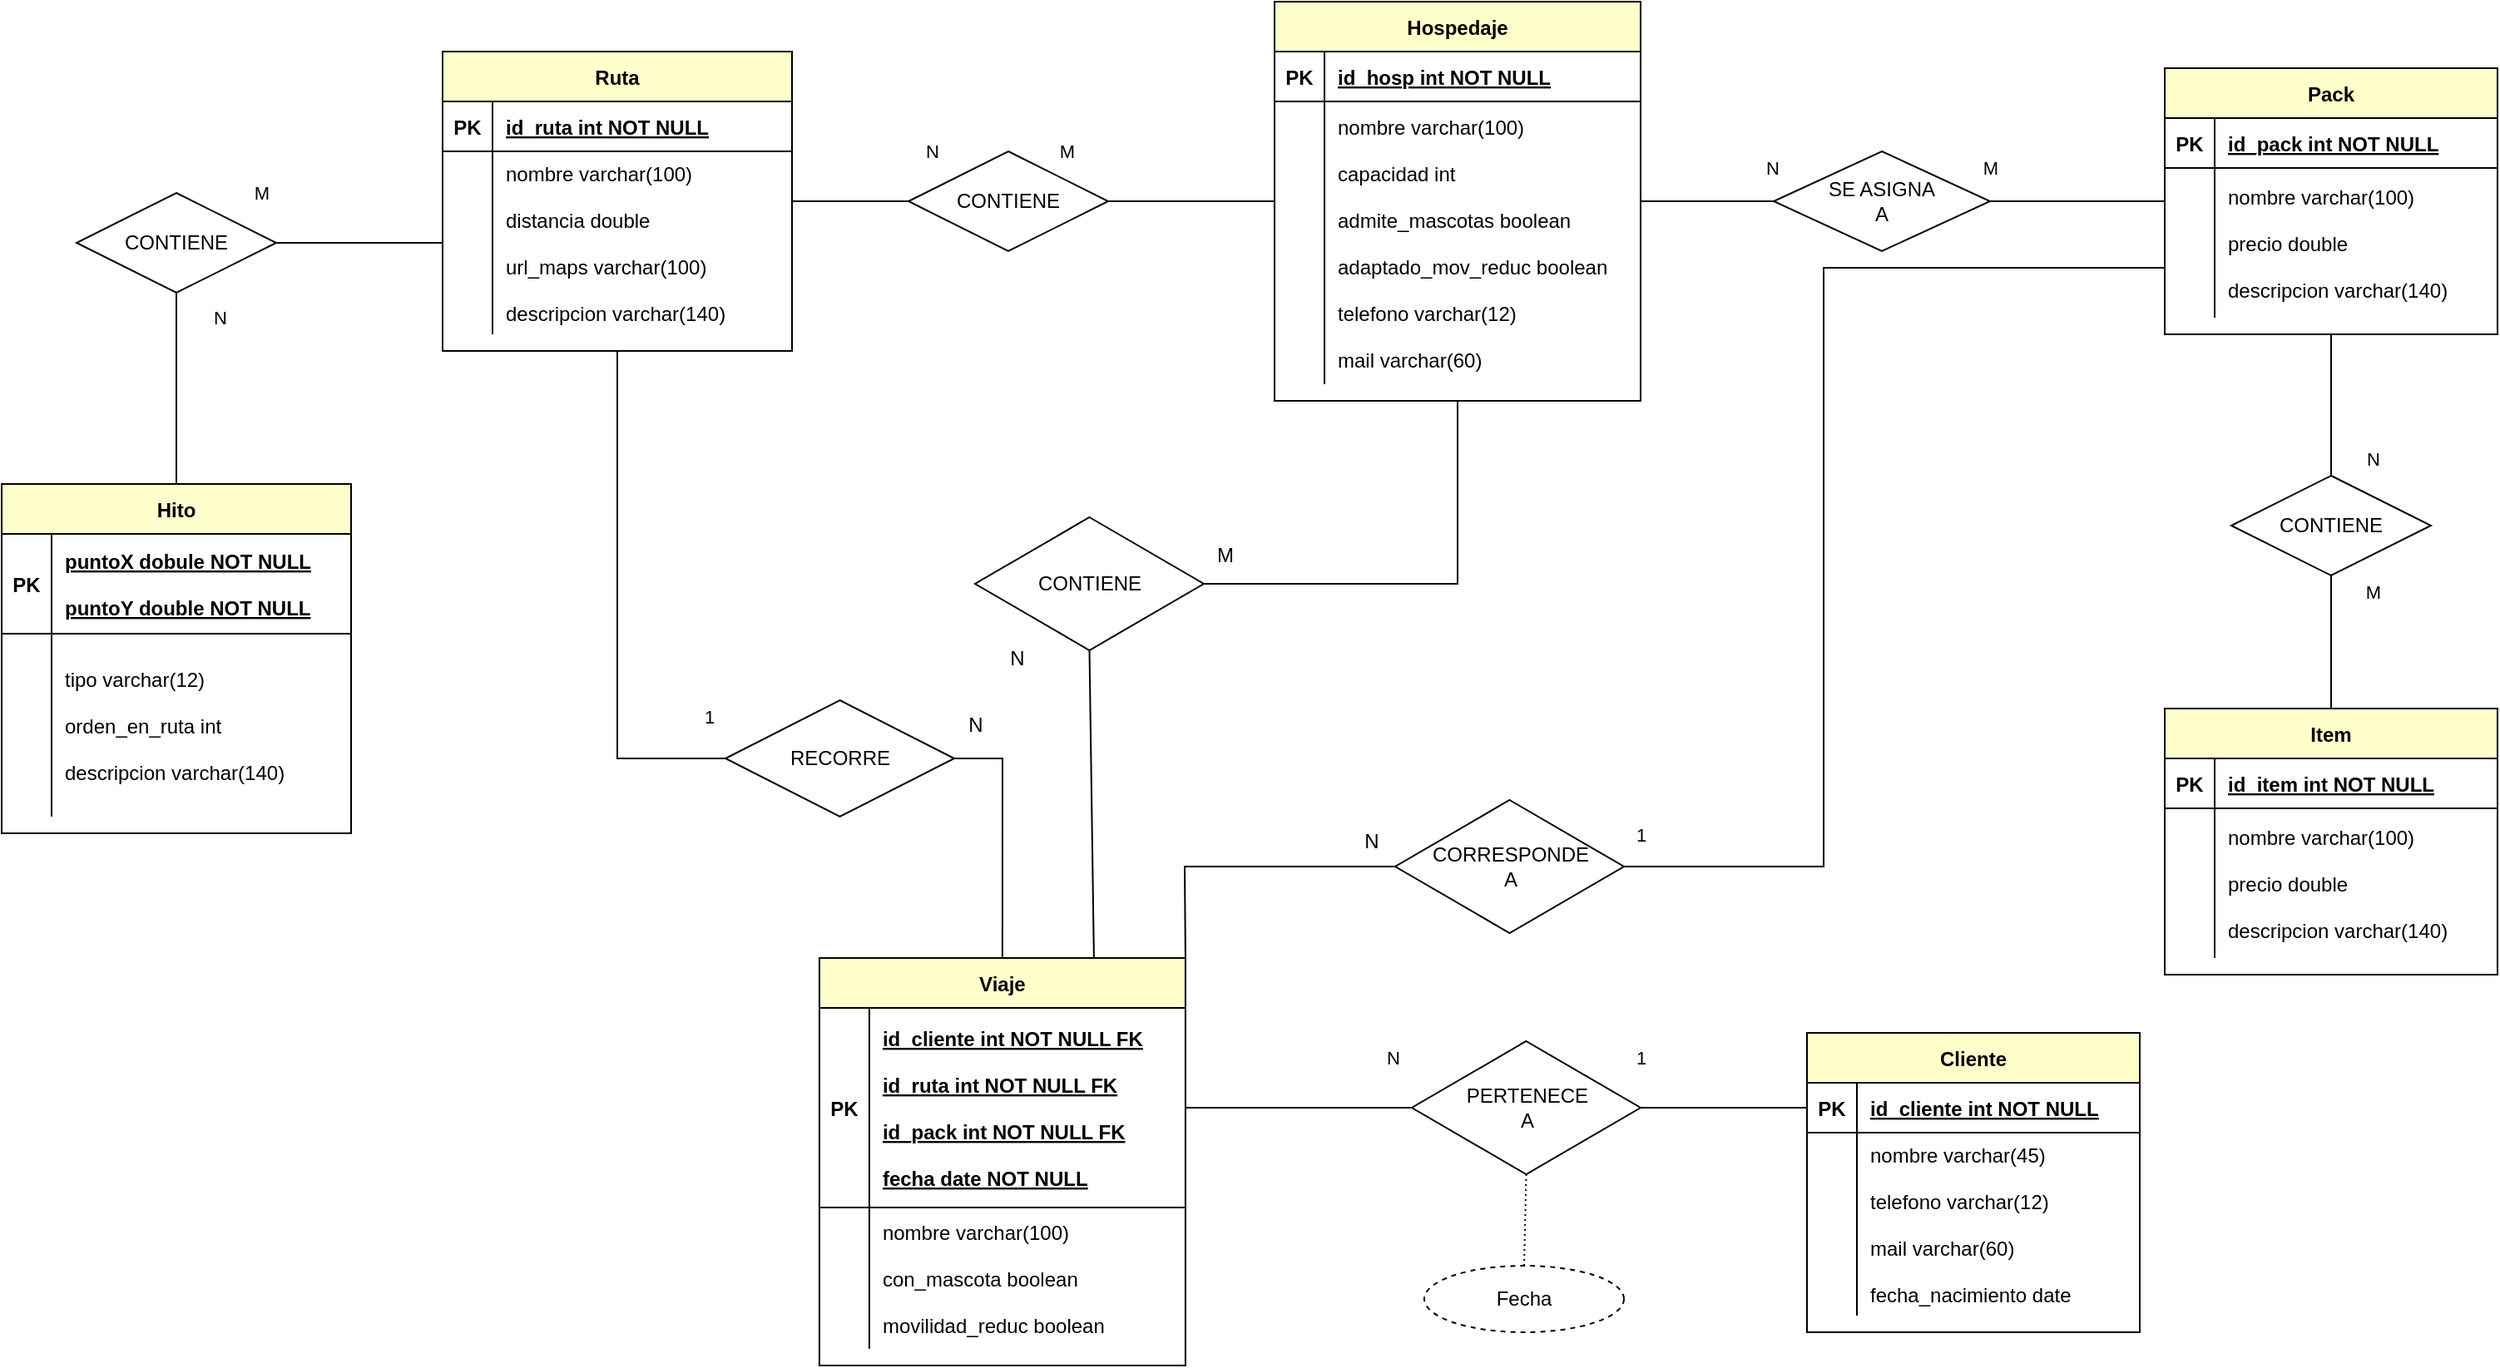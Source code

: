 <mxfile version="26.2.12">
  <diagram id="R2lEEEUBdFMjLlhIrx00" name="Page-1">
    <mxGraphModel dx="1680" dy="2014" grid="1" gridSize="10" guides="1" tooltips="1" connect="1" arrows="1" fold="1" page="1" pageScale="1" pageWidth="850" pageHeight="1100" math="0" shadow="0" extFonts="Permanent Marker^https://fonts.googleapis.com/css?family=Permanent+Marker">
      <root>
        <mxCell id="0" />
        <mxCell id="1" parent="0" />
        <mxCell id="Zo_2bjMGARa7aGYyb3JN-71" value="Cliente" style="shape=table;startSize=30;container=1;collapsible=1;childLayout=tableLayout;fixedRows=1;rowLines=0;fontStyle=1;align=center;resizeLast=1;fillColor=#FFFFCC;" parent="1" vertex="1">
          <mxGeometry x="1250" y="-440" width="200" height="180" as="geometry">
            <mxRectangle x="770" y="560" width="80" height="30" as="alternateBounds" />
          </mxGeometry>
        </mxCell>
        <mxCell id="Zo_2bjMGARa7aGYyb3JN-72" value="" style="shape=partialRectangle;collapsible=0;dropTarget=0;pointerEvents=0;fillColor=none;points=[[0,0.5],[1,0.5]];portConstraint=eastwest;top=0;left=0;right=0;bottom=1;" parent="Zo_2bjMGARa7aGYyb3JN-71" vertex="1">
          <mxGeometry y="30" width="200" height="30" as="geometry" />
        </mxCell>
        <mxCell id="Zo_2bjMGARa7aGYyb3JN-73" value="PK" style="shape=partialRectangle;overflow=hidden;connectable=0;fillColor=none;top=0;left=0;bottom=0;right=0;fontStyle=1;" parent="Zo_2bjMGARa7aGYyb3JN-72" vertex="1">
          <mxGeometry width="30" height="30" as="geometry">
            <mxRectangle width="30" height="30" as="alternateBounds" />
          </mxGeometry>
        </mxCell>
        <mxCell id="Zo_2bjMGARa7aGYyb3JN-74" value="id_cliente int NOT NULL" style="shape=partialRectangle;overflow=hidden;connectable=0;fillColor=none;top=0;left=0;bottom=0;right=0;align=left;spacingLeft=6;fontStyle=5;" parent="Zo_2bjMGARa7aGYyb3JN-72" vertex="1">
          <mxGeometry x="30" width="170" height="30" as="geometry">
            <mxRectangle width="170" height="30" as="alternateBounds" />
          </mxGeometry>
        </mxCell>
        <mxCell id="Zo_2bjMGARa7aGYyb3JN-75" value="" style="shape=partialRectangle;collapsible=0;dropTarget=0;pointerEvents=0;fillColor=none;points=[[0,0.5],[1,0.5]];portConstraint=eastwest;top=0;left=0;right=0;bottom=0;" parent="Zo_2bjMGARa7aGYyb3JN-71" vertex="1">
          <mxGeometry y="60" width="200" height="110" as="geometry" />
        </mxCell>
        <mxCell id="Zo_2bjMGARa7aGYyb3JN-76" value="" style="shape=partialRectangle;overflow=hidden;connectable=0;fillColor=none;top=0;left=0;bottom=0;right=0;" parent="Zo_2bjMGARa7aGYyb3JN-75" vertex="1">
          <mxGeometry width="30" height="110" as="geometry">
            <mxRectangle width="30" height="110" as="alternateBounds" />
          </mxGeometry>
        </mxCell>
        <mxCell id="Zo_2bjMGARa7aGYyb3JN-77" value="nombre varchar(45)&#xa;&#xa;telefono varchar(12)&#xa;&#xa;mail varchar(60)&#xa;&#xa;fecha_nacimiento date" style="shape=partialRectangle;overflow=hidden;connectable=0;fillColor=none;top=0;left=0;bottom=0;right=0;align=left;spacingLeft=6;" parent="Zo_2bjMGARa7aGYyb3JN-75" vertex="1">
          <mxGeometry x="30" width="170" height="110" as="geometry">
            <mxRectangle width="170" height="110" as="alternateBounds" />
          </mxGeometry>
        </mxCell>
        <mxCell id="Zo_2bjMGARa7aGYyb3JN-78" value="Hospedaje" style="shape=table;startSize=30;container=1;collapsible=1;childLayout=tableLayout;fixedRows=1;rowLines=0;fontStyle=1;align=center;resizeLast=1;fillColor=#FFFFCC;" parent="1" vertex="1">
          <mxGeometry x="930" y="-1060" width="220" height="240" as="geometry">
            <mxRectangle x="565" y="80" width="100" height="30" as="alternateBounds" />
          </mxGeometry>
        </mxCell>
        <mxCell id="Zo_2bjMGARa7aGYyb3JN-79" value="" style="shape=partialRectangle;collapsible=0;dropTarget=0;pointerEvents=0;fillColor=none;points=[[0,0.5],[1,0.5]];portConstraint=eastwest;top=0;left=0;right=0;bottom=1;" parent="Zo_2bjMGARa7aGYyb3JN-78" vertex="1">
          <mxGeometry y="30" width="220" height="30" as="geometry" />
        </mxCell>
        <mxCell id="Zo_2bjMGARa7aGYyb3JN-80" value="PK" style="shape=partialRectangle;overflow=hidden;connectable=0;fillColor=none;top=0;left=0;bottom=0;right=0;fontStyle=1;" parent="Zo_2bjMGARa7aGYyb3JN-79" vertex="1">
          <mxGeometry width="30" height="30" as="geometry">
            <mxRectangle width="30" height="30" as="alternateBounds" />
          </mxGeometry>
        </mxCell>
        <mxCell id="Zo_2bjMGARa7aGYyb3JN-81" value="id_hosp int NOT NULL" style="shape=partialRectangle;overflow=hidden;connectable=0;fillColor=none;top=0;left=0;bottom=0;right=0;align=left;spacingLeft=6;fontStyle=5;" parent="Zo_2bjMGARa7aGYyb3JN-79" vertex="1">
          <mxGeometry x="30" width="190" height="30" as="geometry">
            <mxRectangle width="190" height="30" as="alternateBounds" />
          </mxGeometry>
        </mxCell>
        <mxCell id="Zo_2bjMGARa7aGYyb3JN-82" value="" style="shape=partialRectangle;collapsible=0;dropTarget=0;pointerEvents=0;fillColor=none;points=[[0,0.5],[1,0.5]];portConstraint=eastwest;top=0;left=0;right=0;bottom=0;" parent="Zo_2bjMGARa7aGYyb3JN-78" vertex="1">
          <mxGeometry y="60" width="220" height="170" as="geometry" />
        </mxCell>
        <mxCell id="Zo_2bjMGARa7aGYyb3JN-83" value="" style="shape=partialRectangle;overflow=hidden;connectable=0;fillColor=none;top=0;left=0;bottom=0;right=0;" parent="Zo_2bjMGARa7aGYyb3JN-82" vertex="1">
          <mxGeometry width="30" height="170" as="geometry">
            <mxRectangle width="30" height="170" as="alternateBounds" />
          </mxGeometry>
        </mxCell>
        <mxCell id="Zo_2bjMGARa7aGYyb3JN-84" value="nombre varchar(100)&#xa;&#xa;capacidad int&#xa;&#xa;admite_mascotas boolean&#xa;&#xa;adaptado_mov_reduc boolean&#xa;&#xa;telefono varchar(12)&#xa;&#xa;mail varchar(60)" style="shape=partialRectangle;overflow=hidden;connectable=0;fillColor=none;top=0;left=0;bottom=0;right=0;align=left;spacingLeft=6;" parent="Zo_2bjMGARa7aGYyb3JN-82" vertex="1">
          <mxGeometry x="30" width="190" height="170" as="geometry">
            <mxRectangle width="190" height="170" as="alternateBounds" />
          </mxGeometry>
        </mxCell>
        <mxCell id="Zo_2bjMGARa7aGYyb3JN-85" value="Ruta" style="shape=table;startSize=30;container=1;collapsible=1;childLayout=tableLayout;fixedRows=1;rowLines=0;fontStyle=1;align=center;resizeLast=1;fillColor=#FFFFCC;" parent="1" vertex="1">
          <mxGeometry x="430" y="-1030" width="210" height="180" as="geometry">
            <mxRectangle x="80" y="80" width="70" height="30" as="alternateBounds" />
          </mxGeometry>
        </mxCell>
        <mxCell id="Zo_2bjMGARa7aGYyb3JN-86" value="" style="shape=partialRectangle;collapsible=0;dropTarget=0;pointerEvents=0;fillColor=none;points=[[0,0.5],[1,0.5]];portConstraint=eastwest;top=0;left=0;right=0;bottom=1;" parent="Zo_2bjMGARa7aGYyb3JN-85" vertex="1">
          <mxGeometry y="30" width="210" height="30" as="geometry" />
        </mxCell>
        <mxCell id="Zo_2bjMGARa7aGYyb3JN-87" value="PK" style="shape=partialRectangle;overflow=hidden;connectable=0;fillColor=none;top=0;left=0;bottom=0;right=0;fontStyle=1;" parent="Zo_2bjMGARa7aGYyb3JN-86" vertex="1">
          <mxGeometry width="30" height="30" as="geometry">
            <mxRectangle width="30" height="30" as="alternateBounds" />
          </mxGeometry>
        </mxCell>
        <mxCell id="Zo_2bjMGARa7aGYyb3JN-88" value="id_ruta int NOT NULL" style="shape=partialRectangle;overflow=hidden;connectable=0;fillColor=none;top=0;left=0;bottom=0;right=0;align=left;spacingLeft=6;fontStyle=5;" parent="Zo_2bjMGARa7aGYyb3JN-86" vertex="1">
          <mxGeometry x="30" width="180" height="30" as="geometry">
            <mxRectangle width="180" height="30" as="alternateBounds" />
          </mxGeometry>
        </mxCell>
        <mxCell id="Zo_2bjMGARa7aGYyb3JN-89" value="" style="shape=partialRectangle;collapsible=0;dropTarget=0;pointerEvents=0;fillColor=none;points=[[0,0.5],[1,0.5]];portConstraint=eastwest;top=0;left=0;right=0;bottom=0;" parent="Zo_2bjMGARa7aGYyb3JN-85" vertex="1">
          <mxGeometry y="60" width="210" height="110" as="geometry" />
        </mxCell>
        <mxCell id="Zo_2bjMGARa7aGYyb3JN-90" value="" style="shape=partialRectangle;overflow=hidden;connectable=0;fillColor=none;top=0;left=0;bottom=0;right=0;" parent="Zo_2bjMGARa7aGYyb3JN-89" vertex="1">
          <mxGeometry width="30" height="110" as="geometry">
            <mxRectangle width="30" height="110" as="alternateBounds" />
          </mxGeometry>
        </mxCell>
        <mxCell id="Zo_2bjMGARa7aGYyb3JN-91" value="nombre varchar(100)&#xa;&#xa;distancia double&#xa;&#xa;url_maps varchar(100)&#xa;&#xa;descripcion varchar(140)" style="shape=partialRectangle;overflow=hidden;connectable=0;fillColor=none;top=0;left=0;bottom=0;right=0;align=left;spacingLeft=6;" parent="Zo_2bjMGARa7aGYyb3JN-89" vertex="1">
          <mxGeometry x="30" width="180" height="110" as="geometry">
            <mxRectangle width="180" height="110" as="alternateBounds" />
          </mxGeometry>
        </mxCell>
        <mxCell id="Zo_2bjMGARa7aGYyb3JN-92" value="Item" style="shape=table;startSize=30;container=1;collapsible=1;childLayout=tableLayout;fixedRows=1;rowLines=0;fontStyle=1;align=center;resizeLast=1;fillColor=#FFFFCC;" parent="1" vertex="1">
          <mxGeometry x="1465" y="-635" width="200" height="160" as="geometry">
            <mxRectangle x="1115" y="400" width="60" height="30" as="alternateBounds" />
          </mxGeometry>
        </mxCell>
        <mxCell id="Zo_2bjMGARa7aGYyb3JN-93" value="" style="shape=partialRectangle;collapsible=0;dropTarget=0;pointerEvents=0;fillColor=none;points=[[0,0.5],[1,0.5]];portConstraint=eastwest;top=0;left=0;right=0;bottom=1;" parent="Zo_2bjMGARa7aGYyb3JN-92" vertex="1">
          <mxGeometry y="30" width="200" height="30" as="geometry" />
        </mxCell>
        <mxCell id="Zo_2bjMGARa7aGYyb3JN-94" value="PK" style="shape=partialRectangle;overflow=hidden;connectable=0;fillColor=none;top=0;left=0;bottom=0;right=0;fontStyle=1;" parent="Zo_2bjMGARa7aGYyb3JN-93" vertex="1">
          <mxGeometry width="30" height="30" as="geometry">
            <mxRectangle width="30" height="30" as="alternateBounds" />
          </mxGeometry>
        </mxCell>
        <mxCell id="Zo_2bjMGARa7aGYyb3JN-95" value="id_item int NOT NULL" style="shape=partialRectangle;overflow=hidden;connectable=0;fillColor=none;top=0;left=0;bottom=0;right=0;align=left;spacingLeft=6;fontStyle=5;" parent="Zo_2bjMGARa7aGYyb3JN-93" vertex="1">
          <mxGeometry x="30" width="170" height="30" as="geometry">
            <mxRectangle width="170" height="30" as="alternateBounds" />
          </mxGeometry>
        </mxCell>
        <mxCell id="Zo_2bjMGARa7aGYyb3JN-96" value="" style="shape=partialRectangle;collapsible=0;dropTarget=0;pointerEvents=0;fillColor=none;points=[[0,0.5],[1,0.5]];portConstraint=eastwest;top=0;left=0;right=0;bottom=0;" parent="Zo_2bjMGARa7aGYyb3JN-92" vertex="1">
          <mxGeometry y="60" width="200" height="90" as="geometry" />
        </mxCell>
        <mxCell id="Zo_2bjMGARa7aGYyb3JN-97" value="" style="shape=partialRectangle;overflow=hidden;connectable=0;fillColor=none;top=0;left=0;bottom=0;right=0;" parent="Zo_2bjMGARa7aGYyb3JN-96" vertex="1">
          <mxGeometry width="30" height="90" as="geometry">
            <mxRectangle width="30" height="90" as="alternateBounds" />
          </mxGeometry>
        </mxCell>
        <mxCell id="Zo_2bjMGARa7aGYyb3JN-98" value="nombre varchar(100)&#xa;&#xa;precio double&#xa;&#xa;descripcion varchar(140)" style="shape=partialRectangle;overflow=hidden;connectable=0;fillColor=none;top=0;left=0;bottom=0;right=0;align=left;spacingLeft=6;" parent="Zo_2bjMGARa7aGYyb3JN-96" vertex="1">
          <mxGeometry x="30" width="170" height="90" as="geometry">
            <mxRectangle width="170" height="90" as="alternateBounds" />
          </mxGeometry>
        </mxCell>
        <mxCell id="Zo_2bjMGARa7aGYyb3JN-99" value="Pack" style="shape=table;startSize=30;container=1;collapsible=1;childLayout=tableLayout;fixedRows=1;rowLines=0;fontStyle=1;align=center;resizeLast=1;fillColor=#FFFFCC;" parent="1" vertex="1">
          <mxGeometry x="1465" y="-1020" width="200" height="160" as="geometry">
            <mxRectangle x="1040" y="80" width="70" height="30" as="alternateBounds" />
          </mxGeometry>
        </mxCell>
        <mxCell id="Zo_2bjMGARa7aGYyb3JN-100" value="" style="shape=partialRectangle;collapsible=0;dropTarget=0;pointerEvents=0;fillColor=none;points=[[0,0.5],[1,0.5]];portConstraint=eastwest;top=0;left=0;right=0;bottom=1;" parent="Zo_2bjMGARa7aGYyb3JN-99" vertex="1">
          <mxGeometry y="30" width="200" height="30" as="geometry" />
        </mxCell>
        <mxCell id="Zo_2bjMGARa7aGYyb3JN-101" value="PK" style="shape=partialRectangle;overflow=hidden;connectable=0;fillColor=none;top=0;left=0;bottom=0;right=0;fontStyle=1;" parent="Zo_2bjMGARa7aGYyb3JN-100" vertex="1">
          <mxGeometry width="30" height="30" as="geometry">
            <mxRectangle width="30" height="30" as="alternateBounds" />
          </mxGeometry>
        </mxCell>
        <mxCell id="Zo_2bjMGARa7aGYyb3JN-102" value="id_pack int NOT NULL" style="shape=partialRectangle;overflow=hidden;connectable=0;fillColor=none;top=0;left=0;bottom=0;right=0;align=left;spacingLeft=6;fontStyle=5;" parent="Zo_2bjMGARa7aGYyb3JN-100" vertex="1">
          <mxGeometry x="30" width="170" height="30" as="geometry">
            <mxRectangle width="170" height="30" as="alternateBounds" />
          </mxGeometry>
        </mxCell>
        <mxCell id="Zo_2bjMGARa7aGYyb3JN-103" value="" style="shape=partialRectangle;collapsible=0;dropTarget=0;pointerEvents=0;fillColor=none;points=[[0,0.5],[1,0.5]];portConstraint=eastwest;top=0;left=0;right=0;bottom=0;" parent="Zo_2bjMGARa7aGYyb3JN-99" vertex="1">
          <mxGeometry y="60" width="200" height="90" as="geometry" />
        </mxCell>
        <mxCell id="Zo_2bjMGARa7aGYyb3JN-104" value="" style="shape=partialRectangle;overflow=hidden;connectable=0;fillColor=none;top=0;left=0;bottom=0;right=0;" parent="Zo_2bjMGARa7aGYyb3JN-103" vertex="1">
          <mxGeometry width="30" height="90" as="geometry">
            <mxRectangle width="30" height="90" as="alternateBounds" />
          </mxGeometry>
        </mxCell>
        <mxCell id="Zo_2bjMGARa7aGYyb3JN-105" value="nombre varchar(100)&#xa;&#xa;precio double&#xa;&#xa;descripcion varchar(140)" style="shape=partialRectangle;overflow=hidden;connectable=0;fillColor=none;top=0;left=0;bottom=0;right=0;align=left;spacingLeft=6;" parent="Zo_2bjMGARa7aGYyb3JN-103" vertex="1">
          <mxGeometry x="30" width="170" height="90" as="geometry">
            <mxRectangle width="170" height="90" as="alternateBounds" />
          </mxGeometry>
        </mxCell>
        <mxCell id="Zo_2bjMGARa7aGYyb3JN-106" value="Viaje" style="shape=table;startSize=30;container=1;collapsible=1;childLayout=tableLayout;fixedRows=1;rowLines=0;fontStyle=1;align=center;resizeLast=1;fillColor=#FFFFCC;" parent="1" vertex="1">
          <mxGeometry x="656.46" y="-485" width="220" height="245" as="geometry">
            <mxRectangle x="301.46" y="560" width="90" height="30" as="alternateBounds" />
          </mxGeometry>
        </mxCell>
        <mxCell id="Zo_2bjMGARa7aGYyb3JN-107" value="" style="shape=partialRectangle;collapsible=0;dropTarget=0;pointerEvents=0;fillColor=none;points=[[0,0.5],[1,0.5]];portConstraint=eastwest;top=0;left=0;right=0;bottom=1;" parent="Zo_2bjMGARa7aGYyb3JN-106" vertex="1">
          <mxGeometry y="30" width="220" height="120" as="geometry" />
        </mxCell>
        <mxCell id="Zo_2bjMGARa7aGYyb3JN-108" value="PK" style="shape=partialRectangle;overflow=hidden;connectable=0;fillColor=none;top=0;left=0;bottom=0;right=0;fontStyle=1;align=center;" parent="Zo_2bjMGARa7aGYyb3JN-107" vertex="1">
          <mxGeometry width="30" height="120" as="geometry">
            <mxRectangle width="30" height="120" as="alternateBounds" />
          </mxGeometry>
        </mxCell>
        <mxCell id="Zo_2bjMGARa7aGYyb3JN-109" value="id_cliente int NOT NULL FK&#xa;&#xa;id_ruta int NOT NULL FK&#xa;&#xa;id_pack int NOT NULL FK&#xa;&#xa;fecha date NOT NULL" style="shape=partialRectangle;overflow=hidden;connectable=0;fillColor=none;top=0;left=0;bottom=0;right=0;align=left;spacingLeft=6;fontStyle=5;" parent="Zo_2bjMGARa7aGYyb3JN-107" vertex="1">
          <mxGeometry x="30" width="190" height="120" as="geometry">
            <mxRectangle width="190" height="120" as="alternateBounds" />
          </mxGeometry>
        </mxCell>
        <mxCell id="Zo_2bjMGARa7aGYyb3JN-110" value="" style="shape=partialRectangle;collapsible=0;dropTarget=0;pointerEvents=0;fillColor=none;points=[[0,0.5],[1,0.5]];portConstraint=eastwest;top=0;left=0;right=0;bottom=0;" parent="Zo_2bjMGARa7aGYyb3JN-106" vertex="1">
          <mxGeometry y="150" width="220" height="85" as="geometry" />
        </mxCell>
        <mxCell id="Zo_2bjMGARa7aGYyb3JN-111" value="" style="shape=partialRectangle;overflow=hidden;connectable=0;fillColor=none;top=0;left=0;bottom=0;right=0;" parent="Zo_2bjMGARa7aGYyb3JN-110" vertex="1">
          <mxGeometry width="30" height="85" as="geometry">
            <mxRectangle width="30" height="85" as="alternateBounds" />
          </mxGeometry>
        </mxCell>
        <mxCell id="Zo_2bjMGARa7aGYyb3JN-112" value="nombre varchar(100)&#xa;&#xa;con_mascota boolean&#xa;&#xa;movilidad_reduc boolean" style="shape=partialRectangle;overflow=hidden;connectable=0;fillColor=none;top=0;left=0;bottom=0;right=0;align=left;spacingLeft=6;" parent="Zo_2bjMGARa7aGYyb3JN-110" vertex="1">
          <mxGeometry x="30" width="190" height="85" as="geometry">
            <mxRectangle width="190" height="85" as="alternateBounds" />
          </mxGeometry>
        </mxCell>
        <mxCell id="Zo_2bjMGARa7aGYyb3JN-113" value="" style="endArrow=none;html=1;rounded=0;exitX=1;exitY=0.5;exitDx=0;exitDy=0;entryX=0;entryY=0.5;entryDx=0;entryDy=0;" parent="1" source="Zo_2bjMGARa7aGYyb3JN-85" target="Zo_2bjMGARa7aGYyb3JN-114" edge="1">
          <mxGeometry relative="1" as="geometry">
            <mxPoint x="590" y="-855" as="sourcePoint" />
            <mxPoint x="690" y="-940" as="targetPoint" />
          </mxGeometry>
        </mxCell>
        <mxCell id="Zo_2bjMGARa7aGYyb3JN-117" value="N" style="edgeLabel;html=1;align=center;verticalAlign=middle;resizable=0;points=[];" parent="Zo_2bjMGARa7aGYyb3JN-113" vertex="1" connectable="0">
          <mxGeometry x="0.605" y="2" relative="1" as="geometry">
            <mxPoint x="28" y="-28" as="offset" />
          </mxGeometry>
        </mxCell>
        <mxCell id="Zo_2bjMGARa7aGYyb3JN-114" value="CONTIENE" style="shape=rhombus;perimeter=rhombusPerimeter;whiteSpace=wrap;html=1;align=center;" parent="1" vertex="1">
          <mxGeometry x="710" y="-970" width="120" height="60" as="geometry" />
        </mxCell>
        <mxCell id="Zo_2bjMGARa7aGYyb3JN-115" value="" style="endArrow=none;html=1;rounded=0;exitX=1;exitY=0.5;exitDx=0;exitDy=0;entryX=0;entryY=0.5;entryDx=0;entryDy=0;" parent="1" source="Zo_2bjMGARa7aGYyb3JN-114" target="Zo_2bjMGARa7aGYyb3JN-78" edge="1">
          <mxGeometry relative="1" as="geometry">
            <mxPoint x="850" y="-926.18" as="sourcePoint" />
            <mxPoint x="990" y="-926.18" as="targetPoint" />
          </mxGeometry>
        </mxCell>
        <mxCell id="Zo_2bjMGARa7aGYyb3JN-116" value="M" style="edgeLabel;html=1;align=center;verticalAlign=middle;resizable=0;points=[];" parent="Zo_2bjMGARa7aGYyb3JN-115" vertex="1" connectable="0">
          <mxGeometry x="0.146" y="-2" relative="1" as="geometry">
            <mxPoint x="-83" y="-32" as="offset" />
          </mxGeometry>
        </mxCell>
        <mxCell id="Zo_2bjMGARa7aGYyb3JN-118" value="" style="endArrow=none;html=1;rounded=0;exitX=0.5;exitY=1;exitDx=0;exitDy=0;entryX=0;entryY=0.5;entryDx=0;entryDy=0;" parent="1" source="Zo_2bjMGARa7aGYyb3JN-85" target="g8OAMt3bfgKKUMFk9TZa-1" edge="1">
          <mxGeometry relative="1" as="geometry">
            <mxPoint x="562.5" y="-755" as="sourcePoint" />
            <mxPoint x="697.71" y="-605" as="targetPoint" />
            <Array as="points">
              <mxPoint x="535" y="-605" />
            </Array>
          </mxGeometry>
        </mxCell>
        <mxCell id="Zo_2bjMGARa7aGYyb3JN-119" value="1" style="edgeLabel;html=1;align=center;verticalAlign=middle;resizable=0;points=[];" parent="Zo_2bjMGARa7aGYyb3JN-118" vertex="1" connectable="0">
          <mxGeometry x="0.605" y="2" relative="1" as="geometry">
            <mxPoint x="51" y="-23" as="offset" />
          </mxGeometry>
        </mxCell>
        <mxCell id="Zo_2bjMGARa7aGYyb3JN-121" value="" style="endArrow=none;html=1;rounded=0;entryX=0.5;entryY=1;entryDx=0;entryDy=0;exitX=1;exitY=0.5;exitDx=0;exitDy=0;" parent="1" source="g8OAMt3bfgKKUMFk9TZa-5" target="Zo_2bjMGARa7aGYyb3JN-78" edge="1">
          <mxGeometry relative="1" as="geometry">
            <mxPoint x="920" y="-610" as="sourcePoint" />
            <mxPoint x="977.5" y="-755" as="targetPoint" />
            <Array as="points">
              <mxPoint x="1040" y="-710" />
            </Array>
          </mxGeometry>
        </mxCell>
        <mxCell id="Zo_2bjMGARa7aGYyb3JN-122" value="M" style="edgeLabel;html=1;align=center;verticalAlign=middle;resizable=0;points=[];" parent="Zo_2bjMGARa7aGYyb3JN-121" vertex="1" connectable="0">
          <mxGeometry x="0.146" y="-2" relative="1" as="geometry">
            <mxPoint x="-212" y="5" as="offset" />
          </mxGeometry>
        </mxCell>
        <mxCell id="Zo_2bjMGARa7aGYyb3JN-125" value="" style="endArrow=none;html=1;rounded=0;exitX=1;exitY=0.5;exitDx=0;exitDy=0;entryX=0;entryY=0.5;entryDx=0;entryDy=0;" parent="1" source="Zo_2bjMGARa7aGYyb3JN-78" target="Zo_2bjMGARa7aGYyb3JN-127" edge="1">
          <mxGeometry relative="1" as="geometry">
            <mxPoint x="1100" y="-940" as="sourcePoint" />
            <mxPoint x="1220" y="-940" as="targetPoint" />
          </mxGeometry>
        </mxCell>
        <mxCell id="Zo_2bjMGARa7aGYyb3JN-126" value="N" style="edgeLabel;html=1;align=center;verticalAlign=middle;resizable=0;points=[];" parent="Zo_2bjMGARa7aGYyb3JN-125" vertex="1" connectable="0">
          <mxGeometry x="0.605" y="2" relative="1" as="geometry">
            <mxPoint x="15" y="-18" as="offset" />
          </mxGeometry>
        </mxCell>
        <mxCell id="Zo_2bjMGARa7aGYyb3JN-127" value="SE ASIGNA&lt;div&gt;A&lt;/div&gt;" style="shape=rhombus;perimeter=rhombusPerimeter;whiteSpace=wrap;html=1;align=center;" parent="1" vertex="1">
          <mxGeometry x="1230" y="-970" width="130" height="60" as="geometry" />
        </mxCell>
        <mxCell id="Zo_2bjMGARa7aGYyb3JN-128" value="" style="endArrow=none;html=1;rounded=0;exitX=1;exitY=0.5;exitDx=0;exitDy=0;entryX=0;entryY=0.5;entryDx=0;entryDy=0;" parent="1" source="Zo_2bjMGARa7aGYyb3JN-127" target="Zo_2bjMGARa7aGYyb3JN-99" edge="1">
          <mxGeometry relative="1" as="geometry">
            <mxPoint x="1380" y="-926.18" as="sourcePoint" />
            <mxPoint x="1515" y="-940" as="targetPoint" />
          </mxGeometry>
        </mxCell>
        <mxCell id="Zo_2bjMGARa7aGYyb3JN-129" value="M" style="edgeLabel;html=1;align=center;verticalAlign=middle;resizable=0;points=[];" parent="Zo_2bjMGARa7aGYyb3JN-128" vertex="1" connectable="0">
          <mxGeometry x="0.146" y="-2" relative="1" as="geometry">
            <mxPoint x="-60" y="-22" as="offset" />
          </mxGeometry>
        </mxCell>
        <mxCell id="Zo_2bjMGARa7aGYyb3JN-130" value="CONTIENE" style="shape=rhombus;perimeter=rhombusPerimeter;whiteSpace=wrap;html=1;align=center;" parent="1" vertex="1">
          <mxGeometry x="1505" y="-775" width="120" height="60" as="geometry" />
        </mxCell>
        <mxCell id="Zo_2bjMGARa7aGYyb3JN-133" value="" style="endArrow=none;html=1;rounded=0;exitX=0.5;exitY=0;exitDx=0;exitDy=0;entryX=0.5;entryY=1;entryDx=0;entryDy=0;" parent="1" source="Zo_2bjMGARa7aGYyb3JN-130" target="Zo_2bjMGARa7aGYyb3JN-99" edge="1">
          <mxGeometry relative="1" as="geometry">
            <mxPoint x="1125" y="-855.59" as="sourcePoint" />
            <mxPoint x="1270" y="-855.59" as="targetPoint" />
          </mxGeometry>
        </mxCell>
        <mxCell id="Zo_2bjMGARa7aGYyb3JN-134" value="N" style="edgeLabel;html=1;align=center;verticalAlign=middle;resizable=0;points=[];" parent="Zo_2bjMGARa7aGYyb3JN-133" vertex="1" connectable="0">
          <mxGeometry x="0.605" y="2" relative="1" as="geometry">
            <mxPoint x="27" y="58" as="offset" />
          </mxGeometry>
        </mxCell>
        <mxCell id="Zo_2bjMGARa7aGYyb3JN-135" value="" style="endArrow=none;html=1;rounded=0;exitX=0.5;exitY=1;exitDx=0;exitDy=0;entryX=0.5;entryY=0;entryDx=0;entryDy=0;" parent="1" source="Zo_2bjMGARa7aGYyb3JN-130" target="Zo_2bjMGARa7aGYyb3JN-92" edge="1">
          <mxGeometry relative="1" as="geometry">
            <mxPoint x="1525" y="-765" as="sourcePoint" />
            <mxPoint x="1625" y="-765" as="targetPoint" />
          </mxGeometry>
        </mxCell>
        <mxCell id="Zo_2bjMGARa7aGYyb3JN-136" value="M" style="edgeLabel;html=1;align=center;verticalAlign=middle;resizable=0;points=[];" parent="Zo_2bjMGARa7aGYyb3JN-135" vertex="1" connectable="0">
          <mxGeometry x="0.146" y="-2" relative="1" as="geometry">
            <mxPoint x="27" y="-36" as="offset" />
          </mxGeometry>
        </mxCell>
        <mxCell id="Zo_2bjMGARa7aGYyb3JN-137" value="" style="endArrow=none;html=1;rounded=0;dashed=1;dashPattern=1 2;exitX=0.5;exitY=1;exitDx=0;exitDy=0;entryX=0.5;entryY=0;entryDx=0;entryDy=0;" parent="1" source="Zo_2bjMGARa7aGYyb3JN-139" target="Zo_2bjMGARa7aGYyb3JN-144" edge="1">
          <mxGeometry relative="1" as="geometry">
            <mxPoint x="890" y="-145" as="sourcePoint" />
            <mxPoint x="1081" y="-255" as="targetPoint" />
          </mxGeometry>
        </mxCell>
        <mxCell id="Zo_2bjMGARa7aGYyb3JN-139" value="PERTENECE&lt;div&gt;A&lt;/div&gt;" style="shape=rhombus;perimeter=rhombusPerimeter;whiteSpace=wrap;html=1;align=center;" parent="1" vertex="1">
          <mxGeometry x="1012.5" y="-435" width="137.5" height="80" as="geometry" />
        </mxCell>
        <mxCell id="Zo_2bjMGARa7aGYyb3JN-140" value="" style="endArrow=none;html=1;rounded=0;exitX=0;exitY=0.5;exitDx=0;exitDy=0;entryX=1;entryY=0.5;entryDx=0;entryDy=0;" parent="1" source="Zo_2bjMGARa7aGYyb3JN-139" target="Zo_2bjMGARa7aGYyb3JN-107" edge="1">
          <mxGeometry relative="1" as="geometry">
            <mxPoint x="765.87" y="-85" as="sourcePoint" />
            <mxPoint x="765.87" y="-165" as="targetPoint" />
          </mxGeometry>
        </mxCell>
        <mxCell id="Zo_2bjMGARa7aGYyb3JN-141" value="N" style="edgeLabel;html=1;align=center;verticalAlign=middle;resizable=0;points=[];" parent="Zo_2bjMGARa7aGYyb3JN-140" vertex="1" connectable="0">
          <mxGeometry x="0.605" y="2" relative="1" as="geometry">
            <mxPoint x="97" y="-32" as="offset" />
          </mxGeometry>
        </mxCell>
        <mxCell id="Zo_2bjMGARa7aGYyb3JN-142" value="" style="endArrow=none;html=1;rounded=0;exitX=0;exitY=0.5;exitDx=0;exitDy=0;entryX=1;entryY=0.5;entryDx=0;entryDy=0;" parent="1" source="Zo_2bjMGARa7aGYyb3JN-72" target="Zo_2bjMGARa7aGYyb3JN-139" edge="1">
          <mxGeometry relative="1" as="geometry">
            <mxPoint x="765.87" y="45" as="sourcePoint" />
            <mxPoint x="765.87" y="-35" as="targetPoint" />
          </mxGeometry>
        </mxCell>
        <mxCell id="Zo_2bjMGARa7aGYyb3JN-143" value="1" style="edgeLabel;html=1;align=center;verticalAlign=middle;resizable=0;points=[];" parent="Zo_2bjMGARa7aGYyb3JN-142" vertex="1" connectable="0">
          <mxGeometry x="0.605" y="2" relative="1" as="geometry">
            <mxPoint x="-20" y="-32" as="offset" />
          </mxGeometry>
        </mxCell>
        <mxCell id="Zo_2bjMGARa7aGYyb3JN-144" value="Fecha" style="ellipse;whiteSpace=wrap;html=1;align=center;dashed=1;" parent="1" vertex="1">
          <mxGeometry x="1020" y="-300" width="120" height="40" as="geometry" />
        </mxCell>
        <mxCell id="Zo_2bjMGARa7aGYyb3JN-145" value="" style="endArrow=none;html=1;rounded=0;exitX=1;exitY=0.5;exitDx=0;exitDy=0;entryX=0;entryY=0.75;entryDx=0;entryDy=0;" parent="1" source="g8OAMt3bfgKKUMFk9TZa-2" target="Zo_2bjMGARa7aGYyb3JN-99" edge="1">
          <mxGeometry relative="1" as="geometry">
            <mxPoint x="945" y="-540" as="sourcePoint" />
            <mxPoint x="1150" y="-755" as="targetPoint" />
            <Array as="points">
              <mxPoint x="1260" y="-540" />
              <mxPoint x="1260" y="-900" />
            </Array>
          </mxGeometry>
        </mxCell>
        <mxCell id="Zo_2bjMGARa7aGYyb3JN-146" value="1" style="edgeLabel;html=1;align=center;verticalAlign=middle;resizable=0;points=[];" parent="Zo_2bjMGARa7aGYyb3JN-145" vertex="1" connectable="0">
          <mxGeometry x="0.146" y="-2" relative="1" as="geometry">
            <mxPoint x="-112" y="253" as="offset" />
          </mxGeometry>
        </mxCell>
        <mxCell id="g8OAMt3bfgKKUMFk9TZa-11" style="edgeStyle=orthogonalEdgeStyle;rounded=0;orthogonalLoop=1;jettySize=auto;html=1;exitX=1;exitY=0.5;exitDx=0;exitDy=0;entryX=0.5;entryY=0;entryDx=0;entryDy=0;endArrow=none;startFill=0;" edge="1" parent="1" source="g8OAMt3bfgKKUMFk9TZa-1" target="Zo_2bjMGARa7aGYyb3JN-106">
          <mxGeometry relative="1" as="geometry" />
        </mxCell>
        <mxCell id="g8OAMt3bfgKKUMFk9TZa-1" value="RECORRE" style="shape=rhombus;perimeter=rhombusPerimeter;whiteSpace=wrap;html=1;align=center;" vertex="1" parent="1">
          <mxGeometry x="600" y="-640" width="137.5" height="70" as="geometry" />
        </mxCell>
        <mxCell id="g8OAMt3bfgKKUMFk9TZa-3" value="" style="endArrow=none;html=1;rounded=0;exitX=1;exitY=0;exitDx=0;exitDy=0;entryX=0;entryY=0.5;entryDx=0;entryDy=0;" edge="1" parent="1" source="Zo_2bjMGARa7aGYyb3JN-106" target="g8OAMt3bfgKKUMFk9TZa-2">
          <mxGeometry relative="1" as="geometry">
            <mxPoint x="800.835" y="-585" as="sourcePoint" />
            <mxPoint x="1465" y="-900" as="targetPoint" />
            <Array as="points">
              <mxPoint x="876" y="-540" />
            </Array>
          </mxGeometry>
        </mxCell>
        <mxCell id="g8OAMt3bfgKKUMFk9TZa-2" value="CORRESPONDE&lt;div&gt;A&lt;/div&gt;" style="shape=rhombus;perimeter=rhombusPerimeter;whiteSpace=wrap;html=1;align=center;" vertex="1" parent="1">
          <mxGeometry x="1002.5" y="-580" width="137.5" height="80" as="geometry" />
        </mxCell>
        <mxCell id="g8OAMt3bfgKKUMFk9TZa-6" value="" style="endArrow=none;html=1;rounded=0;exitX=0.75;exitY=0;exitDx=0;exitDy=0;entryX=0.5;entryY=1;entryDx=0;entryDy=0;" edge="1" parent="1" source="Zo_2bjMGARa7aGYyb3JN-106" target="g8OAMt3bfgKKUMFk9TZa-5">
          <mxGeometry relative="1" as="geometry">
            <mxPoint x="821" y="-485" as="sourcePoint" />
            <mxPoint x="820" y="-580" as="targetPoint" />
          </mxGeometry>
        </mxCell>
        <mxCell id="g8OAMt3bfgKKUMFk9TZa-5" value="CONTIENE" style="shape=rhombus;perimeter=rhombusPerimeter;whiteSpace=wrap;html=1;align=center;" vertex="1" parent="1">
          <mxGeometry x="750" y="-750" width="137.5" height="80" as="geometry" />
        </mxCell>
        <mxCell id="g8OAMt3bfgKKUMFk9TZa-8" value="N" style="text;html=1;align=center;verticalAlign=middle;resizable=0;points=[];autosize=1;strokeColor=none;fillColor=none;" vertex="1" parent="1">
          <mxGeometry x="972.5" y="-570" width="30" height="30" as="geometry" />
        </mxCell>
        <mxCell id="g8OAMt3bfgKKUMFk9TZa-9" value="N" style="text;html=1;align=center;verticalAlign=middle;resizable=0;points=[];autosize=1;strokeColor=none;fillColor=none;" vertex="1" parent="1">
          <mxGeometry x="760" y="-680" width="30" height="30" as="geometry" />
        </mxCell>
        <mxCell id="g8OAMt3bfgKKUMFk9TZa-10" value="M" style="text;html=1;align=center;verticalAlign=middle;resizable=0;points=[];autosize=1;strokeColor=none;fillColor=none;" vertex="1" parent="1">
          <mxGeometry x="885" y="-742" width="30" height="30" as="geometry" />
        </mxCell>
        <mxCell id="g8OAMt3bfgKKUMFk9TZa-13" value="N" style="text;html=1;align=center;verticalAlign=middle;resizable=0;points=[];autosize=1;strokeColor=none;fillColor=none;" vertex="1" parent="1">
          <mxGeometry x="735" y="-640" width="30" height="30" as="geometry" />
        </mxCell>
        <mxCell id="g8OAMt3bfgKKUMFk9TZa-14" value="Hito" style="shape=table;startSize=30;container=1;collapsible=1;childLayout=tableLayout;fixedRows=1;rowLines=0;fontStyle=1;align=center;resizeLast=1;fillColor=#FFFFCC;" vertex="1" parent="1">
          <mxGeometry x="165" y="-770" width="210" height="210" as="geometry">
            <mxRectangle x="80" y="80" width="70" height="30" as="alternateBounds" />
          </mxGeometry>
        </mxCell>
        <mxCell id="g8OAMt3bfgKKUMFk9TZa-15" value="" style="shape=partialRectangle;collapsible=0;dropTarget=0;pointerEvents=0;fillColor=none;points=[[0,0.5],[1,0.5]];portConstraint=eastwest;top=0;left=0;right=0;bottom=1;" vertex="1" parent="g8OAMt3bfgKKUMFk9TZa-14">
          <mxGeometry y="30" width="210" height="60" as="geometry" />
        </mxCell>
        <mxCell id="g8OAMt3bfgKKUMFk9TZa-16" value="PK" style="shape=partialRectangle;overflow=hidden;connectable=0;fillColor=none;top=0;left=0;bottom=0;right=0;fontStyle=1;" vertex="1" parent="g8OAMt3bfgKKUMFk9TZa-15">
          <mxGeometry width="30" height="60" as="geometry">
            <mxRectangle width="30" height="60" as="alternateBounds" />
          </mxGeometry>
        </mxCell>
        <mxCell id="g8OAMt3bfgKKUMFk9TZa-17" value="puntoX dobule NOT NULL&#xa;&#xa;puntoY double NOT NULL" style="shape=partialRectangle;overflow=hidden;connectable=0;fillColor=none;top=0;left=0;bottom=0;right=0;align=left;spacingLeft=6;fontStyle=5;" vertex="1" parent="g8OAMt3bfgKKUMFk9TZa-15">
          <mxGeometry x="30" width="180" height="60" as="geometry">
            <mxRectangle width="180" height="60" as="alternateBounds" />
          </mxGeometry>
        </mxCell>
        <mxCell id="g8OAMt3bfgKKUMFk9TZa-18" value="" style="shape=partialRectangle;collapsible=0;dropTarget=0;pointerEvents=0;fillColor=none;points=[[0,0.5],[1,0.5]];portConstraint=eastwest;top=0;left=0;right=0;bottom=0;" vertex="1" parent="g8OAMt3bfgKKUMFk9TZa-14">
          <mxGeometry y="90" width="210" height="110" as="geometry" />
        </mxCell>
        <mxCell id="g8OAMt3bfgKKUMFk9TZa-19" value="" style="shape=partialRectangle;overflow=hidden;connectable=0;fillColor=none;top=0;left=0;bottom=0;right=0;" vertex="1" parent="g8OAMt3bfgKKUMFk9TZa-18">
          <mxGeometry width="30" height="110" as="geometry">
            <mxRectangle width="30" height="110" as="alternateBounds" />
          </mxGeometry>
        </mxCell>
        <mxCell id="g8OAMt3bfgKKUMFk9TZa-20" value="tipo varchar(12)&#xa;&#xa;orden_en_ruta int&#xa;&#xa;descripcion varchar(140)" style="shape=partialRectangle;overflow=hidden;connectable=0;fillColor=none;top=0;left=0;bottom=0;right=0;align=left;spacingLeft=6;" vertex="1" parent="g8OAMt3bfgKKUMFk9TZa-18">
          <mxGeometry x="30" width="180" height="110" as="geometry">
            <mxRectangle width="180" height="110" as="alternateBounds" />
          </mxGeometry>
        </mxCell>
        <mxCell id="g8OAMt3bfgKKUMFk9TZa-21" value="" style="endArrow=none;html=1;rounded=0;exitX=0.5;exitY=0;exitDx=0;exitDy=0;entryX=0.5;entryY=1;entryDx=0;entryDy=0;" edge="1" parent="1" target="g8OAMt3bfgKKUMFk9TZa-23" source="g8OAMt3bfgKKUMFk9TZa-14">
          <mxGeometry relative="1" as="geometry">
            <mxPoint x="150" y="-880" as="sourcePoint" />
            <mxPoint x="200" y="-880" as="targetPoint" />
          </mxGeometry>
        </mxCell>
        <mxCell id="g8OAMt3bfgKKUMFk9TZa-22" value="N" style="edgeLabel;html=1;align=center;verticalAlign=middle;resizable=0;points=[];" vertex="1" connectable="0" parent="g8OAMt3bfgKKUMFk9TZa-21">
          <mxGeometry x="0.605" y="2" relative="1" as="geometry">
            <mxPoint x="28" y="-8" as="offset" />
          </mxGeometry>
        </mxCell>
        <mxCell id="g8OAMt3bfgKKUMFk9TZa-23" value="CONTIENE" style="shape=rhombus;perimeter=rhombusPerimeter;whiteSpace=wrap;html=1;align=center;" vertex="1" parent="1">
          <mxGeometry x="210" y="-945" width="120" height="60" as="geometry" />
        </mxCell>
        <mxCell id="g8OAMt3bfgKKUMFk9TZa-24" value="" style="endArrow=none;html=1;rounded=0;exitX=1;exitY=0.5;exitDx=0;exitDy=0;entryX=0;entryY=0.5;entryDx=0;entryDy=0;" edge="1" parent="1" source="g8OAMt3bfgKKUMFk9TZa-23" target="Zo_2bjMGARa7aGYyb3JN-89">
          <mxGeometry relative="1" as="geometry">
            <mxPoint x="410" y="-920" as="sourcePoint" />
            <mxPoint x="380" y="-910" as="targetPoint" />
          </mxGeometry>
        </mxCell>
        <mxCell id="g8OAMt3bfgKKUMFk9TZa-25" value="M" style="edgeLabel;html=1;align=center;verticalAlign=middle;resizable=0;points=[];" vertex="1" connectable="0" parent="g8OAMt3bfgKKUMFk9TZa-24">
          <mxGeometry x="0.146" y="-2" relative="1" as="geometry">
            <mxPoint x="-67" y="-32" as="offset" />
          </mxGeometry>
        </mxCell>
      </root>
    </mxGraphModel>
  </diagram>
</mxfile>

